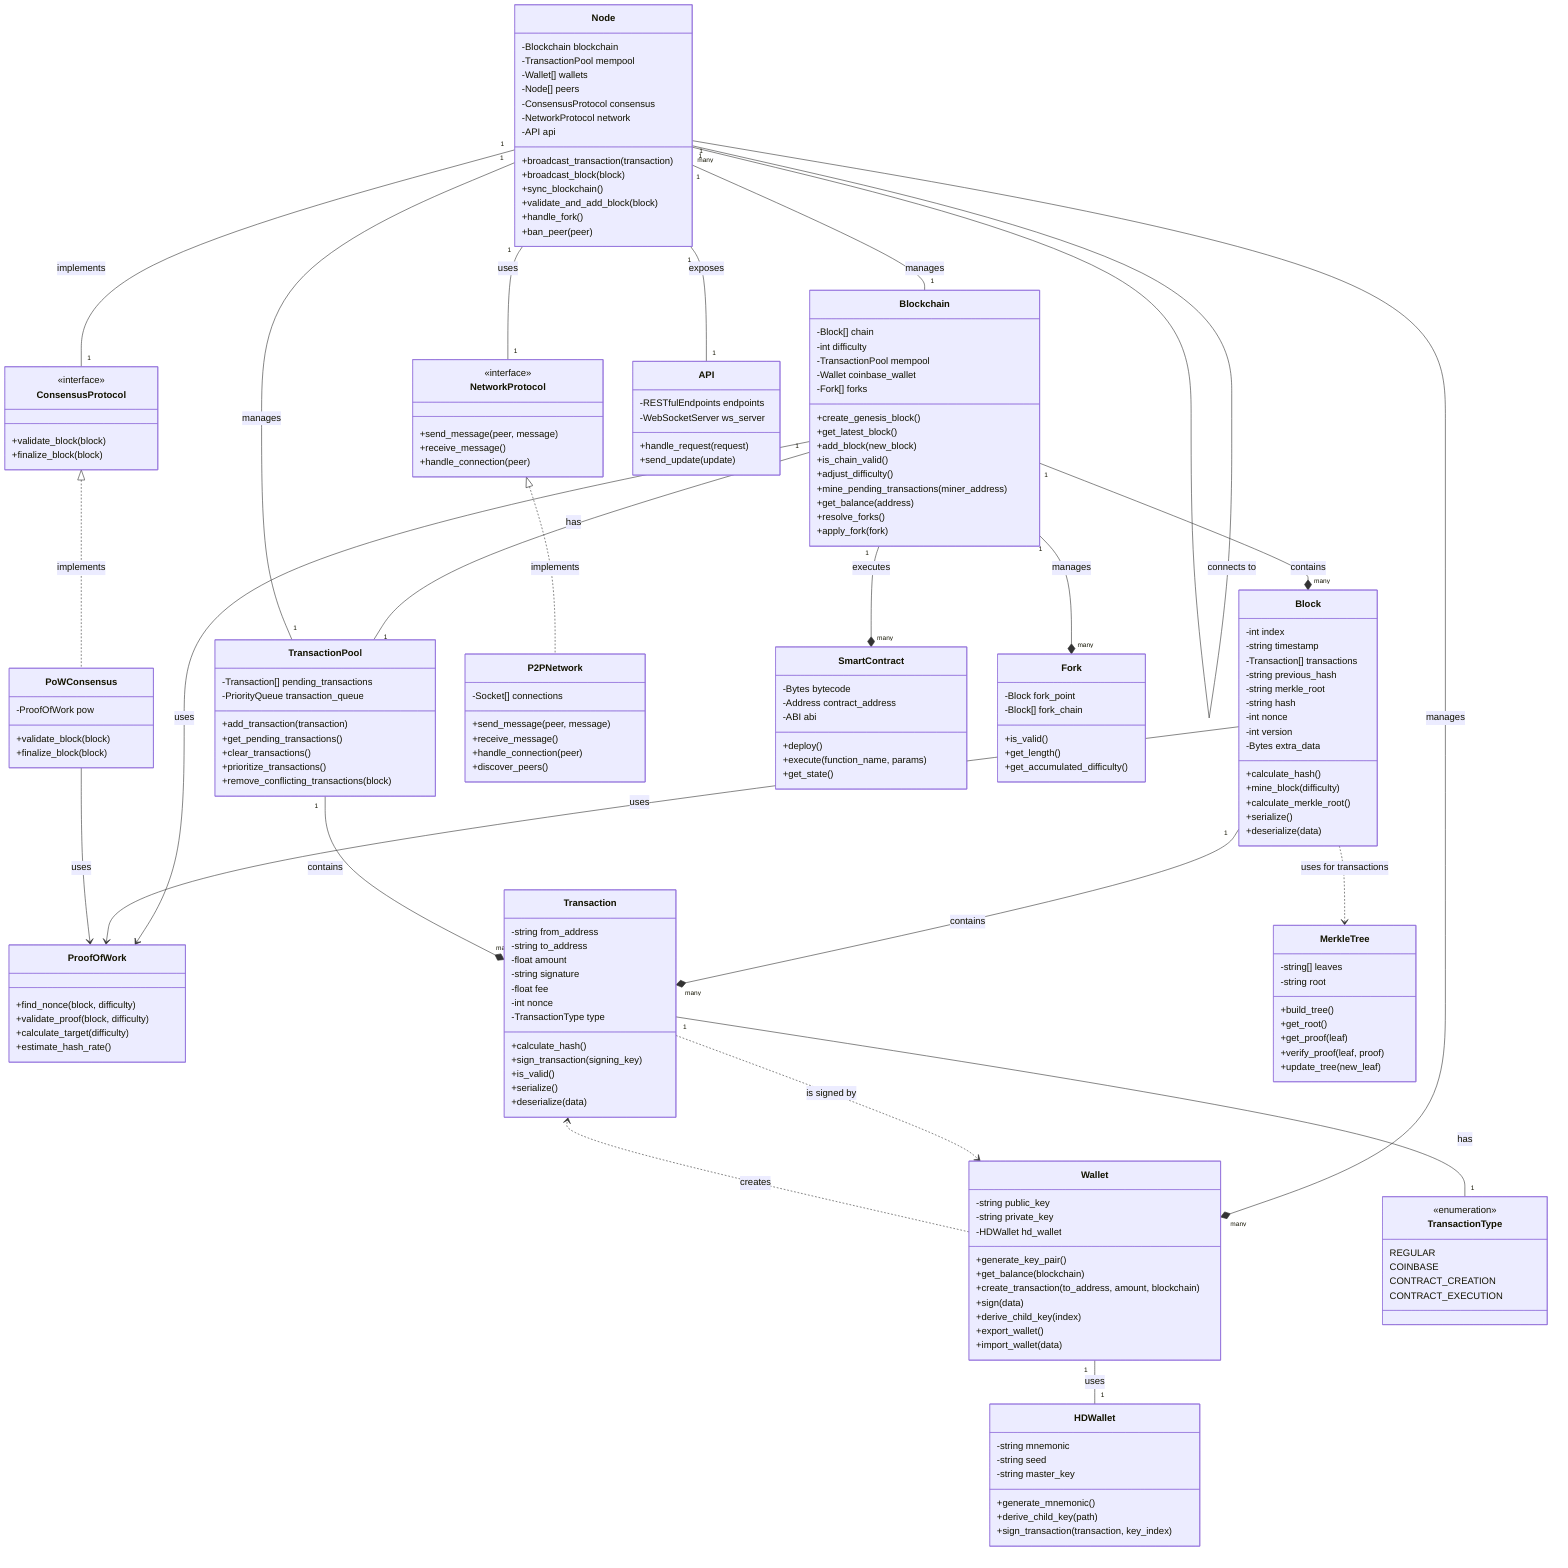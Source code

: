 classDiagram
    class Block {
        -int index
        -string timestamp
        -Transaction[] transactions
        -string previous_hash
        -string merkle_root
        -string hash
        -int nonce
        -int version
        -Bytes extra_data
        +calculate_hash()
        +mine_block(difficulty)
        +calculate_merkle_root()
        +serialize()
        +deserialize(data)
    }
    
    class Blockchain {
        -Block[] chain
        -int difficulty
        -TransactionPool mempool
        -Wallet coinbase_wallet
        -Fork[] forks
        +create_genesis_block()
        +get_latest_block()
        +add_block(new_block)
        +is_chain_valid()
        +adjust_difficulty()
        +mine_pending_transactions(miner_address)
        +get_balance(address)
        +resolve_forks()
        +apply_fork(fork)
    }
    
    class ProofOfWork {
        +find_nonce(block, difficulty)
        +validate_proof(block, difficulty)
        +calculate_target(difficulty)
        +estimate_hash_rate()
    }
    
    class Transaction {
        -string from_address
        -string to_address
        -float amount
        -string signature
        -float fee
        -int nonce
        -TransactionType type
        +calculate_hash()
        +sign_transaction(signing_key)
        +is_valid()
        +serialize()
        +deserialize(data)
    }
    
    class TransactionPool {
        -Transaction[] pending_transactions
        -PriorityQueue transaction_queue
        +add_transaction(transaction)
        +get_pending_transactions()
        +clear_transactions()
        +prioritize_transactions()
        +remove_conflicting_transactions(block)
    }
    
    class Wallet {
        -string public_key
        -string private_key
        -HDWallet hd_wallet
        +generate_key_pair()
        +get_balance(blockchain)
        +create_transaction(to_address, amount, blockchain)
        +sign(data)
        +derive_child_key(index)
        +export_wallet()
        +import_wallet(data)
    }
    
    class Node {
        -Blockchain blockchain
        -TransactionPool mempool
        -Wallet[] wallets
        -Node[] peers
        -ConsensusProtocol consensus
        -NetworkProtocol network
        -API api
        +broadcast_transaction(transaction)
        +broadcast_block(block)
        +sync_blockchain()
        +validate_and_add_block(block)
        +handle_fork()
        +ban_peer(peer)
    }
    
    class MerkleTree {
        -string[] leaves
        -string root
        +build_tree()
        +get_root()
        +get_proof(leaf)
        +verify_proof(leaf, proof)
        +update_tree(new_leaf)
    }

    class ConsensusProtocol {
        <<interface>>
        +validate_block(block)
        +finalize_block(block)
    }

    class PoWConsensus {
        -ProofOfWork pow
        +validate_block(block)
        +finalize_block(block)
    }

    class NetworkProtocol {
        <<interface>>
        +send_message(peer, message)
        +receive_message()
        +handle_connection(peer)
    }

    class P2PNetwork {
        -Socket[] connections
        +send_message(peer, message)
        +receive_message()
        +handle_connection(peer)
        +discover_peers()
    }

    class API {
        -RESTfulEndpoints endpoints
        -WebSocketServer ws_server
        +handle_request(request)
        +send_update(update)
    }

    class SmartContract {
        -Bytes bytecode
        -Address contract_address
        -ABI abi
        +deploy()
        +execute(function_name, params)
        +get_state()
    }

    class Fork {
        -Block fork_point
        -Block[] fork_chain
        +is_valid()
        +get_length()
        +get_accumulated_difficulty()
    }

    class HDWallet {
        -string mnemonic
        -string seed
        -string master_key
        +generate_mnemonic()
        +derive_child_key(path)
        +sign_transaction(transaction, key_index)
    }

    class TransactionType {
        <<enumeration>>
        REGULAR
        COINBASE
        CONTRACT_CREATION
        CONTRACT_EXECUTION
    }

    Blockchain "1" --* "many" Block : contains
    Blockchain --> ProofOfWork : uses
    Block --> ProofOfWork : uses
    Block "1" --* "many" Transaction : contains
    Blockchain "1" -- "1" TransactionPool : has
    TransactionPool "1" --* "many" Transaction : contains
    Node "1" -- "1" Blockchain : manages
    Node "1" -- "1" TransactionPool : manages
    Node "1" --* "many" Wallet : manages
    Node "1" -- "many" Node : connects to
    Wallet ..> Transaction : creates
    Block ..> MerkleTree : uses for transactions
    Transaction ..> Wallet : is signed by
    Node "1" -- "1" ConsensusProtocol : implements
    ConsensusProtocol <|.. PoWConsensus : implements
    PoWConsensus --> ProofOfWork : uses
    Node "1" -- "1" NetworkProtocol : uses
    NetworkProtocol <|.. P2PNetwork : implements
    Node "1" -- "1" API : exposes
    Blockchain "1" --* "many" SmartContract : executes
    Blockchain "1" --* "many" Fork : manages
    Wallet "1" -- "1" HDWallet : uses
    Transaction "1" -- "1" TransactionType : has